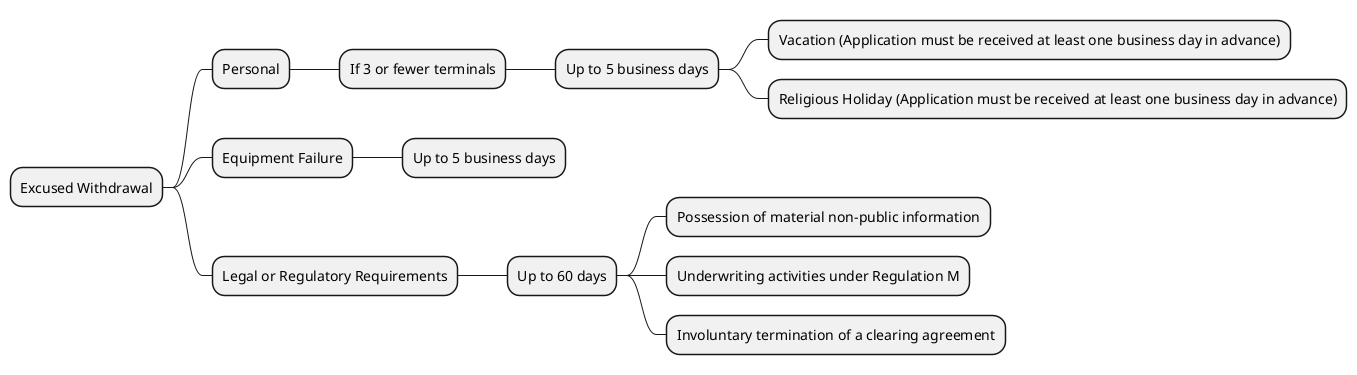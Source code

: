 @startmindmap

* Excused Withdrawal
** Personal
*** If 3 or fewer terminals
**** Up to 5 business days
***** Vacation (Application must be received at least one business day in advance)
***** Religious Holiday (Application must be received at least one business day in advance)
** Equipment Failure
*** Up to 5 business days
** Legal or Regulatory Requirements
*** Up to 60 days
**** Possession of material non-public information
**** Underwriting activities under Regulation M
**** Involuntary termination of a clearing agreement
@endmindmap
